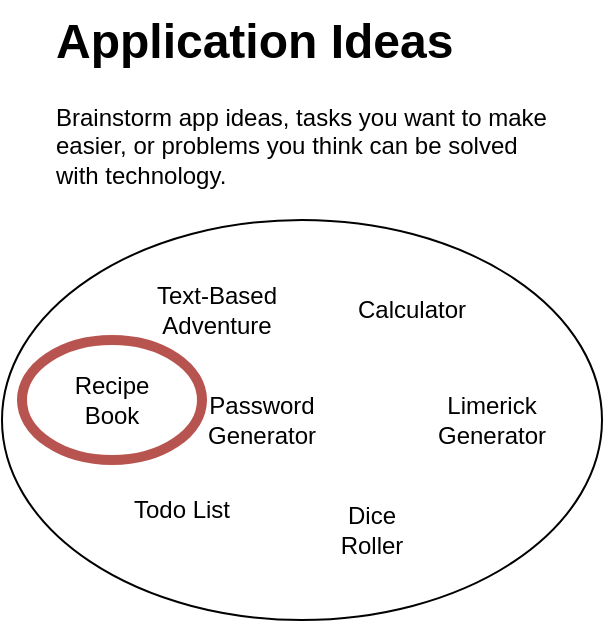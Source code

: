<mxfile version="24.7.17" pages="5">
  <diagram name="Page-1" id="zHZe8oV2NRIceApb342o">
    <mxGraphModel dx="797" dy="431" grid="1" gridSize="10" guides="1" tooltips="1" connect="1" arrows="1" fold="1" page="1" pageScale="1" pageWidth="850" pageHeight="1100" math="0" shadow="0">
      <root>
        <mxCell id="0" />
        <mxCell id="1" parent="0" />
        <mxCell id="MjQd3fEfAFa7cJXNFyQw-1" value="" style="ellipse;whiteSpace=wrap;html=1;" parent="1" vertex="1">
          <mxGeometry x="250" y="140" width="300" height="200" as="geometry" />
        </mxCell>
        <mxCell id="MjQd3fEfAFa7cJXNFyQw-2" value="&lt;h1 style=&quot;margin-top: 0px;&quot;&gt;Application Ideas&lt;br&gt;&lt;/h1&gt;&lt;p&gt;Brainstorm app ideas, tasks you want to make easier, or problems you think can be solved with technology.&lt;br&gt;&lt;/p&gt;" style="text;html=1;whiteSpace=wrap;overflow=hidden;rounded=0;" parent="1" vertex="1">
          <mxGeometry x="275" y="30" width="250" height="120" as="geometry" />
        </mxCell>
        <mxCell id="MjQd3fEfAFa7cJXNFyQw-3" value="Limerick Generator" style="text;html=1;align=center;verticalAlign=middle;whiteSpace=wrap;rounded=0;" parent="1" vertex="1">
          <mxGeometry x="465" y="225" width="60" height="30" as="geometry" />
        </mxCell>
        <mxCell id="MjQd3fEfAFa7cJXNFyQw-4" value="Recipe Book" style="text;html=1;align=center;verticalAlign=middle;whiteSpace=wrap;rounded=0;" parent="1" vertex="1">
          <mxGeometry x="275" y="215" width="60" height="30" as="geometry" />
        </mxCell>
        <mxCell id="MjQd3fEfAFa7cJXNFyQw-5" value="Calculator" style="text;html=1;align=center;verticalAlign=middle;whiteSpace=wrap;rounded=0;" parent="1" vertex="1">
          <mxGeometry x="425" y="170" width="60" height="30" as="geometry" />
        </mxCell>
        <mxCell id="MjQd3fEfAFa7cJXNFyQw-6" value="Dice Roller" style="text;html=1;align=center;verticalAlign=middle;whiteSpace=wrap;rounded=0;" parent="1" vertex="1">
          <mxGeometry x="405" y="280" width="60" height="30" as="geometry" />
        </mxCell>
        <mxCell id="MjQd3fEfAFa7cJXNFyQw-7" value="&lt;div&gt;Todo List&lt;br&gt;&lt;/div&gt;" style="text;html=1;align=center;verticalAlign=middle;whiteSpace=wrap;rounded=0;" parent="1" vertex="1">
          <mxGeometry x="310" y="270" width="60" height="30" as="geometry" />
        </mxCell>
        <mxCell id="MjQd3fEfAFa7cJXNFyQw-8" value="Text-Based Adventure" style="text;html=1;align=center;verticalAlign=middle;whiteSpace=wrap;rounded=0;" parent="1" vertex="1">
          <mxGeometry x="320" y="170" width="75" height="30" as="geometry" />
        </mxCell>
        <mxCell id="MjQd3fEfAFa7cJXNFyQw-9" value="Password Generator" style="text;html=1;align=center;verticalAlign=middle;whiteSpace=wrap;rounded=0;" parent="1" vertex="1">
          <mxGeometry x="350" y="225" width="60" height="30" as="geometry" />
        </mxCell>
        <mxCell id="m8gioSrVSbrdT5OzjuUM-2" value="" style="ellipse;whiteSpace=wrap;html=1;fillColor=none;strokeColor=#b85450;strokeWidth=5;" vertex="1" parent="1">
          <mxGeometry x="260" y="200" width="90" height="60" as="geometry" />
        </mxCell>
      </root>
    </mxGraphModel>
  </diagram>
  <diagram id="RQhrbDS4rTG2RGa09TAC" name="Page-2">
    <mxGraphModel dx="1434" dy="775" grid="1" gridSize="10" guides="1" tooltips="1" connect="1" arrows="1" fold="1" page="1" pageScale="1" pageWidth="850" pageHeight="1100" math="0" shadow="0">
      <root>
        <mxCell id="0" />
        <mxCell id="1" parent="0" />
        <mxCell id="HK1ue_WxeVtMfOWF_ap--1" value="&lt;h1 style=&quot;margin-top: 0px;&quot;&gt;Top Level Design&lt;br&gt;&lt;/h1&gt;&lt;p&gt;At this level we simply want to consider the inputs and the outputs of our application, such as how is the user going to use the application. Maybe it&#39;s a website, or a mobile app, or a command-line interface (CLI)? What does the application output, text, video, events?&lt;br&gt;&lt;/p&gt;" style="text;html=1;whiteSpace=wrap;overflow=hidden;rounded=0;" vertex="1" parent="1">
          <mxGeometry x="310" y="40" width="300" height="130" as="geometry" />
        </mxCell>
        <mxCell id="HK1ue_WxeVtMfOWF_ap--2" value="" style="rounded=1;whiteSpace=wrap;html=1;" vertex="1" parent="1">
          <mxGeometry x="30" y="200" width="270" height="290" as="geometry" />
        </mxCell>
        <mxCell id="HK1ue_WxeVtMfOWF_ap--3" value="&lt;h1 style=&quot;margin-top: 0px;&quot;&gt;Website&lt;br&gt;&lt;/h1&gt;&lt;p&gt;Websites are a really effective way to make an application, in fact a lot of desktop or mobile applications are just fancy wrappers around a website, such as Discord.&lt;/p&gt;&lt;p&gt;Simple websites are easy to make, relatively simple and cheap to host.&lt;/p&gt;&lt;p&gt;The downside to website is that they are a bit more complex than a CLI application as well spending time making the website decent looking.&lt;br&gt;&lt;/p&gt;&lt;p&gt;&lt;br&gt;&lt;/p&gt;" style="text;html=1;whiteSpace=wrap;overflow=hidden;rounded=0;" vertex="1" parent="1">
          <mxGeometry x="50" y="230" width="230" height="270" as="geometry" />
        </mxCell>
        <mxCell id="HK1ue_WxeVtMfOWF_ap--4" value="" style="rounded=1;whiteSpace=wrap;html=1;" vertex="1" parent="1">
          <mxGeometry x="320" y="200" width="270" height="220" as="geometry" />
        </mxCell>
        <mxCell id="HK1ue_WxeVtMfOWF_ap--5" value="&lt;h1 style=&quot;margin-top: 0px;&quot;&gt;Command Line Interface&lt;br&gt;&lt;/h1&gt;&lt;p&gt;CLI applications are simplest to make but also the least user friendly. I can show my grandpa a website I made, I can&#39;t show him a CLI application I made because it immediately presumes too much knowledge from the user.&lt;br&gt;&lt;/p&gt;&lt;p&gt;&lt;br&gt;&lt;/p&gt;" style="text;html=1;whiteSpace=wrap;overflow=hidden;rounded=0;" vertex="1" parent="1">
          <mxGeometry x="340" y="230" width="230" height="180" as="geometry" />
        </mxCell>
        <mxCell id="HK1ue_WxeVtMfOWF_ap--9" value="" style="rounded=1;whiteSpace=wrap;html=1;" vertex="1" parent="1">
          <mxGeometry x="610" y="200" width="270" height="220" as="geometry" />
        </mxCell>
        <mxCell id="HK1ue_WxeVtMfOWF_ap--10" value="&lt;h1 style=&quot;margin-top: 0px;&quot;&gt;Desktop or Mobile App&lt;br&gt;&lt;/h1&gt;&lt;p&gt;Desktop and mobile applications are a real mixed bag, they simplify somethings while dramatically making other things more complicated. In general, these should not be where you are starting your software development journey.&lt;br&gt;&lt;/p&gt;&lt;p&gt;&lt;br&gt;&lt;/p&gt;" style="text;html=1;whiteSpace=wrap;overflow=hidden;rounded=0;" vertex="1" parent="1">
          <mxGeometry x="630" y="230" width="230" height="180" as="geometry" />
        </mxCell>
      </root>
    </mxGraphModel>
  </diagram>
  <diagram id="vmmTmBk_yV0dZrHQM9EE" name="Page-3">
    <mxGraphModel dx="1434" dy="775" grid="1" gridSize="10" guides="1" tooltips="1" connect="1" arrows="1" fold="1" page="1" pageScale="1" pageWidth="850" pageHeight="1100" math="0" shadow="0">
      <root>
        <mxCell id="0" />
        <mxCell id="1" parent="0" />
        <mxCell id="dyo6y6c-8C_47OyoYKzG-1" value="&lt;div&gt;User&lt;/div&gt;" style="shape=umlActor;verticalLabelPosition=bottom;verticalAlign=top;html=1;outlineConnect=0;" vertex="1" parent="1">
          <mxGeometry x="110" y="220" width="65" height="130" as="geometry" />
        </mxCell>
        <mxCell id="dyo6y6c-8C_47OyoYKzG-2" value="Recipe Website" style="rounded=0;whiteSpace=wrap;html=1;" vertex="1" parent="1">
          <mxGeometry x="385" y="250" width="120" height="115" as="geometry" />
        </mxCell>
        <mxCell id="dyo6y6c-8C_47OyoYKzG-3" value="Types and Clicks" style="text;html=1;align=center;verticalAlign=middle;whiteSpace=wrap;rounded=0;" vertex="1" parent="1">
          <mxGeometry x="230" y="240" width="100" height="30" as="geometry" />
        </mxCell>
        <mxCell id="dyo6y6c-8C_47OyoYKzG-4" value="" style="endArrow=classic;html=1;rounded=0;exitX=0;exitY=0.75;exitDx=0;exitDy=0;" edge="1" parent="1" source="dyo6y6c-8C_47OyoYKzG-2">
          <mxGeometry width="50" height="50" relative="1" as="geometry">
            <mxPoint x="420" y="180" as="sourcePoint" />
            <mxPoint x="180" y="336" as="targetPoint" />
          </mxGeometry>
        </mxCell>
        <mxCell id="dyo6y6c-8C_47OyoYKzG-5" value="" style="endArrow=classic;html=1;rounded=0;entryX=0;entryY=0.25;entryDx=0;entryDy=0;" edge="1" parent="1" target="dyo6y6c-8C_47OyoYKzG-2">
          <mxGeometry width="50" height="50" relative="1" as="geometry">
            <mxPoint x="180" y="280" as="sourcePoint" />
            <mxPoint x="470" y="130" as="targetPoint" />
          </mxGeometry>
        </mxCell>
        <mxCell id="dyo6y6c-8C_47OyoYKzG-6" value="Recipes Text" style="text;html=1;align=center;verticalAlign=middle;whiteSpace=wrap;rounded=0;" vertex="1" parent="1">
          <mxGeometry x="250" y="340" width="80" height="30" as="geometry" />
        </mxCell>
        <mxCell id="dyo6y6c-8C_47OyoYKzG-7" value="&lt;h1 style=&quot;margin-top: 0px;&quot;&gt;Black Box Design &lt;br&gt;&lt;/h1&gt;&lt;p&gt;With each level of design iteration, we don&#39;t want to assume we know how the components work. At this level we are assuming or asserting that we have a user who interacts with our application via typing and clicking, the way most websites work, and in return they are able to receive the data of recipes at a later time.&lt;/p&gt;&lt;p&gt;At this level it doesn&#39;t matter if you don&#39;t know how your application will work, merely how you think it should work.&lt;br&gt;&lt;/p&gt;" style="text;html=1;whiteSpace=wrap;overflow=hidden;rounded=0;" vertex="1" parent="1">
          <mxGeometry x="140" y="40" width="360" height="160" as="geometry" />
        </mxCell>
      </root>
    </mxGraphModel>
  </diagram>
  <diagram id="uN0ka70o08CHeLbhaQEt" name="Page-4">
    <mxGraphModel dx="1434" dy="775" grid="1" gridSize="10" guides="1" tooltips="1" connect="1" arrows="1" fold="1" page="1" pageScale="1" pageWidth="850" pageHeight="1100" math="0" shadow="0">
      <root>
        <mxCell id="0" />
        <mxCell id="1" parent="0" />
        <mxCell id="dtvquhAGqmDVk7o2CvI4-1" value="&lt;div&gt;User&lt;/div&gt;" style="shape=umlActor;verticalLabelPosition=bottom;verticalAlign=top;html=1;outlineConnect=0;" vertex="1" parent="1">
          <mxGeometry x="40" y="250" width="65" height="130" as="geometry" />
        </mxCell>
        <mxCell id="dtvquhAGqmDVk7o2CvI4-7" value="&lt;h1 style=&quot;margin-top: 0px;&quot;&gt;Refine Your Design&lt;br&gt;&lt;/h1&gt;&lt;p&gt;Continue with the black box design; for instance you might not know how a submit button works, but you know your design needs one. In computer science we call this declarative programming. You are declaring something to be true without being concerned with the specifics of how to achieve that.&lt;br&gt;&lt;/p&gt;" style="text;html=1;whiteSpace=wrap;overflow=hidden;rounded=0;" vertex="1" parent="1">
          <mxGeometry x="40" y="40" width="360" height="160" as="geometry" />
        </mxCell>
        <mxCell id="dtvquhAGqmDVk7o2CvI4-8" value="" style="swimlane;startSize=0;" vertex="1" parent="1">
          <mxGeometry x="240" y="190" width="370" height="270" as="geometry">
            <mxRectangle x="320" y="300" width="50" height="40" as="alternateBounds" />
          </mxGeometry>
        </mxCell>
        <mxCell id="dtvquhAGqmDVk7o2CvI4-9" value="&lt;div&gt;Submit Button&lt;/div&gt;" style="rounded=0;whiteSpace=wrap;html=1;" vertex="1" parent="dtvquhAGqmDVk7o2CvI4-8">
          <mxGeometry x="20" y="220" width="90" height="30" as="geometry" />
        </mxCell>
        <mxCell id="dtvquhAGqmDVk7o2CvI4-10" value="Recipe Title Text Box" style="rounded=0;whiteSpace=wrap;html=1;" vertex="1" parent="dtvquhAGqmDVk7o2CvI4-8">
          <mxGeometry x="20" y="25" width="230" height="35" as="geometry" />
        </mxCell>
        <mxCell id="dtvquhAGqmDVk7o2CvI4-13" value="Recipe Instructions Text Area" style="rounded=0;whiteSpace=wrap;html=1;" vertex="1" parent="dtvquhAGqmDVk7o2CvI4-8">
          <mxGeometry x="20" y="80" width="320" height="120" as="geometry" />
        </mxCell>
        <mxCell id="dtvquhAGqmDVk7o2CvI4-14" value="Drop Down" style="rounded=0;whiteSpace=wrap;html=1;" vertex="1" parent="dtvquhAGqmDVk7o2CvI4-8">
          <mxGeometry x="250" y="220" width="100" height="30" as="geometry" />
        </mxCell>
        <mxCell id="dtvquhAGqmDVk7o2CvI4-15" value="Load Recipe" style="rounded=0;whiteSpace=wrap;html=1;" vertex="1" parent="dtvquhAGqmDVk7o2CvI4-8">
          <mxGeometry x="123" y="220" width="120" height="30" as="geometry" />
        </mxCell>
        <mxCell id="dtvquhAGqmDVk7o2CvI4-16" value="" style="shape=flexArrow;endArrow=classic;startArrow=classic;html=1;rounded=0;" edge="1" parent="1">
          <mxGeometry width="100" height="100" relative="1" as="geometry">
            <mxPoint x="110" y="310" as="sourcePoint" />
            <mxPoint x="240" y="310" as="targetPoint" />
          </mxGeometry>
        </mxCell>
      </root>
    </mxGraphModel>
  </diagram>
  <diagram id="GGgN2MCWwL9MPeHKIyny" name="Page-5">
    <mxGraphModel dx="1434" dy="775" grid="1" gridSize="10" guides="1" tooltips="1" connect="1" arrows="1" fold="1" page="1" pageScale="1" pageWidth="850" pageHeight="1100" math="0" shadow="0">
      <root>
        <mxCell id="0" />
        <mxCell id="1" parent="0" />
        <mxCell id="JD4A44Lpu-pjN7zFpJKj-1" value="&lt;div&gt;User&lt;/div&gt;" style="shape=umlActor;verticalLabelPosition=bottom;verticalAlign=top;html=1;outlineConnect=0;" vertex="1" parent="1">
          <mxGeometry x="40" y="250" width="65" height="130" as="geometry" />
        </mxCell>
        <mxCell id="JD4A44Lpu-pjN7zFpJKj-2" value="&lt;h1 style=&quot;margin-top: 0px;&quot;&gt;Iterate On Your Design&lt;br&gt;&lt;/h1&gt;&lt;p&gt;Keep breaking the black boxes into smaller and well defined black boxes. Continue to iterate on your design until you don&#39;t know how to go any finer. For you that might be the simple sketch of what your application looks like, the important thing is that you capture as much detail and context as you are able to put into words and sketches.&lt;br&gt;&lt;/p&gt;" style="text;html=1;whiteSpace=wrap;overflow=hidden;rounded=0;" vertex="1" parent="1">
          <mxGeometry x="40" y="40" width="360" height="160" as="geometry" />
        </mxCell>
        <mxCell id="JD4A44Lpu-pjN7zFpJKj-3" value="" style="swimlane;startSize=0;" vertex="1" parent="1">
          <mxGeometry x="240" y="190" width="370" height="270" as="geometry">
            <mxRectangle x="320" y="300" width="50" height="40" as="alternateBounds" />
          </mxGeometry>
        </mxCell>
        <mxCell id="JD4A44Lpu-pjN7zFpJKj-4" value="&lt;div&gt;Submit Button&lt;/div&gt;" style="rounded=0;whiteSpace=wrap;html=1;" vertex="1" parent="JD4A44Lpu-pjN7zFpJKj-3">
          <mxGeometry x="20" y="220" width="90" height="30" as="geometry" />
        </mxCell>
        <mxCell id="JD4A44Lpu-pjN7zFpJKj-5" value="Recipe Title Text Box" style="rounded=0;whiteSpace=wrap;html=1;" vertex="1" parent="JD4A44Lpu-pjN7zFpJKj-3">
          <mxGeometry x="20" y="25" width="230" height="35" as="geometry" />
        </mxCell>
        <mxCell id="JD4A44Lpu-pjN7zFpJKj-6" value="Recipe Instructions Text Area" style="rounded=0;whiteSpace=wrap;html=1;" vertex="1" parent="JD4A44Lpu-pjN7zFpJKj-3">
          <mxGeometry x="20" y="80" width="320" height="120" as="geometry" />
        </mxCell>
        <mxCell id="JD4A44Lpu-pjN7zFpJKj-7" value="Drop Down" style="rounded=0;whiteSpace=wrap;html=1;" vertex="1" parent="JD4A44Lpu-pjN7zFpJKj-3">
          <mxGeometry x="250" y="220" width="100" height="30" as="geometry" />
        </mxCell>
        <mxCell id="JD4A44Lpu-pjN7zFpJKj-8" value="Load Recipe" style="rounded=0;whiteSpace=wrap;html=1;" vertex="1" parent="JD4A44Lpu-pjN7zFpJKj-3">
          <mxGeometry x="123" y="220" width="120" height="30" as="geometry" />
        </mxCell>
        <mxCell id="JD4A44Lpu-pjN7zFpJKj-9" value="" style="shape=flexArrow;endArrow=classic;startArrow=classic;html=1;rounded=0;" edge="1" parent="1">
          <mxGeometry width="100" height="100" relative="1" as="geometry">
            <mxPoint x="110" y="310" as="sourcePoint" />
            <mxPoint x="240" y="310" as="targetPoint" />
          </mxGeometry>
        </mxCell>
        <mxCell id="JD4A44Lpu-pjN7zFpJKj-10" value="" style="endArrow=none;dashed=1;html=1;rounded=0;" edge="1" parent="1">
          <mxGeometry width="50" height="50" relative="1" as="geometry">
            <mxPoint x="40" y="480" as="sourcePoint" />
            <mxPoint x="680" y="480" as="targetPoint" />
          </mxGeometry>
        </mxCell>
        <mxCell id="JD4A44Lpu-pjN7zFpJKj-13" value="How the submit button works" style="text;html=1;align=center;verticalAlign=middle;whiteSpace=wrap;rounded=0;" vertex="1" parent="1">
          <mxGeometry x="40" y="800" width="170" height="30" as="geometry" />
        </mxCell>
        <mxCell id="JD4A44Lpu-pjN7zFpJKj-14" value="Submit button clicked" style="rounded=1;whiteSpace=wrap;html=1;" vertex="1" parent="1">
          <mxGeometry x="40" y="840" width="140" height="40" as="geometry" />
        </mxCell>
        <mxCell id="JD4A44Lpu-pjN7zFpJKj-15" value="" style="endArrow=classic;html=1;rounded=0;exitX=1;exitY=0.5;exitDx=0;exitDy=0;" edge="1" parent="1" source="JD4A44Lpu-pjN7zFpJKj-14">
          <mxGeometry width="50" height="50" relative="1" as="geometry">
            <mxPoint x="390" y="820" as="sourcePoint" />
            <mxPoint x="230" y="860" as="targetPoint" />
          </mxGeometry>
        </mxCell>
        <mxCell id="JD4A44Lpu-pjN7zFpJKj-16" value="Triggers onclick Event which selects Title Text and Instructions Text" style="rounded=1;whiteSpace=wrap;html=1;" vertex="1" parent="1">
          <mxGeometry x="230" y="815" width="210" height="90" as="geometry" />
        </mxCell>
        <mxCell id="JD4A44Lpu-pjN7zFpJKj-17" value="" style="endArrow=classic;html=1;rounded=0;exitX=1;exitY=0.5;exitDx=0;exitDy=0;" edge="1" parent="1" source="JD4A44Lpu-pjN7zFpJKj-16">
          <mxGeometry width="50" height="50" relative="1" as="geometry">
            <mxPoint x="420" y="820" as="sourcePoint" />
            <mxPoint x="480" y="860" as="targetPoint" />
          </mxGeometry>
        </mxCell>
        <mxCell id="JD4A44Lpu-pjN7zFpJKj-18" value="Create JSON object" style="rounded=1;whiteSpace=wrap;html=1;" vertex="1" parent="1">
          <mxGeometry x="480" y="825" width="120" height="70" as="geometry" />
        </mxCell>
        <mxCell id="JD4A44Lpu-pjN7zFpJKj-20" value="" style="endArrow=classic;html=1;rounded=0;exitX=1;exitY=0.5;exitDx=0;exitDy=0;" edge="1" parent="1" source="JD4A44Lpu-pjN7zFpJKj-18">
          <mxGeometry width="50" height="50" relative="1" as="geometry">
            <mxPoint x="610" y="850" as="sourcePoint" />
            <mxPoint x="650" y="860" as="targetPoint" />
          </mxGeometry>
        </mxCell>
        <mxCell id="JD4A44Lpu-pjN7zFpJKj-21" value="Stringify to Local Storage" style="rounded=1;whiteSpace=wrap;html=1;" vertex="1" parent="1">
          <mxGeometry x="650" y="825" width="120" height="70" as="geometry" />
        </mxCell>
        <mxCell id="JD4A44Lpu-pjN7zFpJKj-22" value="How the load recipe button works" style="text;html=1;align=center;verticalAlign=middle;whiteSpace=wrap;rounded=0;" vertex="1" parent="1">
          <mxGeometry x="20" y="930" width="190" height="30" as="geometry" />
        </mxCell>
        <mxCell id="JD4A44Lpu-pjN7zFpJKj-23" value="Recipe Selected from Dropdown" style="rounded=1;whiteSpace=wrap;html=1;" vertex="1" parent="1">
          <mxGeometry x="40" y="970" width="140" height="40" as="geometry" />
        </mxCell>
        <mxCell id="JD4A44Lpu-pjN7zFpJKj-24" value="" style="endArrow=classic;html=1;rounded=0;exitX=1;exitY=0.5;exitDx=0;exitDy=0;" edge="1" parent="1" source="JD4A44Lpu-pjN7zFpJKj-23">
          <mxGeometry width="50" height="50" relative="1" as="geometry">
            <mxPoint x="390" y="950" as="sourcePoint" />
            <mxPoint x="230" y="990" as="targetPoint" />
          </mxGeometry>
        </mxCell>
        <mxCell id="JD4A44Lpu-pjN7zFpJKj-28" value="" style="endArrow=classic;html=1;rounded=0;exitX=1;exitY=0.5;exitDx=0;exitDy=0;" edge="1" parent="1">
          <mxGeometry width="50" height="50" relative="1" as="geometry">
            <mxPoint x="370" y="989.5" as="sourcePoint" />
            <mxPoint x="420" y="989.5" as="targetPoint" />
          </mxGeometry>
        </mxCell>
        <mxCell id="JD4A44Lpu-pjN7zFpJKj-30" value="Load Recipe button clicked" style="rounded=1;whiteSpace=wrap;html=1;" vertex="1" parent="1">
          <mxGeometry x="230" y="970" width="140" height="40" as="geometry" />
        </mxCell>
        <mxCell id="JD4A44Lpu-pjN7zFpJKj-31" value="Triggers onclick Event which loads recipe from local storage" style="rounded=1;whiteSpace=wrap;html=1;" vertex="1" parent="1">
          <mxGeometry x="420" y="955" width="140" height="70" as="geometry" />
        </mxCell>
      </root>
    </mxGraphModel>
  </diagram>
</mxfile>
